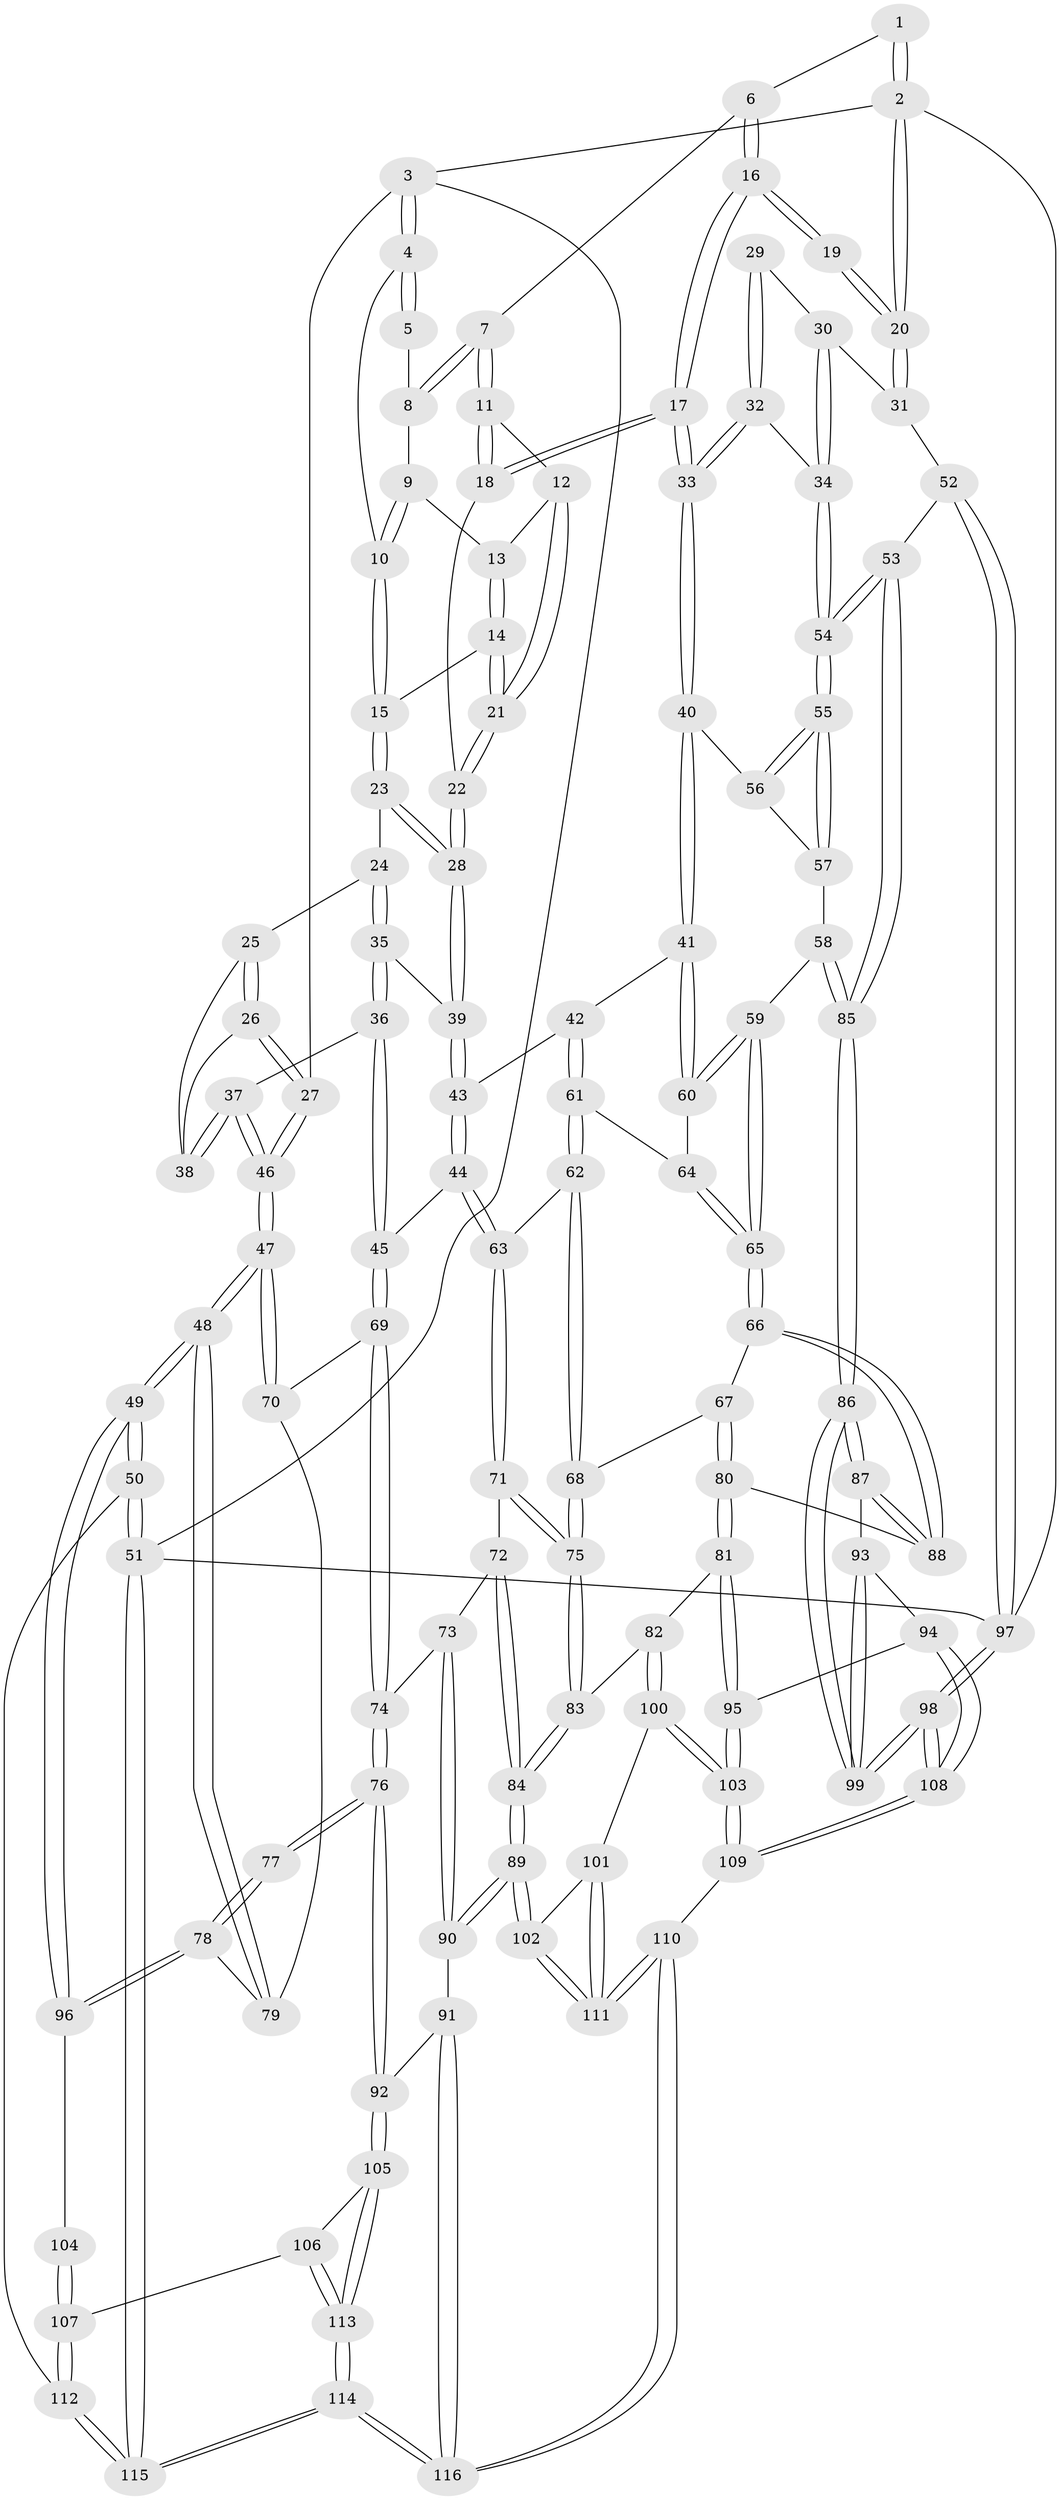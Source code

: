 // Generated by graph-tools (version 1.1) at 2025/11/02/27/25 16:11:54]
// undirected, 116 vertices, 287 edges
graph export_dot {
graph [start="1"]
  node [color=gray90,style=filled];
  1 [pos="+0.6180660202384157+0"];
  2 [pos="+1+0"];
  3 [pos="+0+0"];
  4 [pos="+0+0"];
  5 [pos="+0.4006576889288272+0"];
  6 [pos="+0.644840753759608+0.02366543775821407"];
  7 [pos="+0.5031093914966367+0.11311992335346503"];
  8 [pos="+0.40388349846160615+0.08196107004160685"];
  9 [pos="+0.3977577051516205+0.08922577977248293"];
  10 [pos="+0.31516037876832864+0.1617043815090008"];
  11 [pos="+0.4936948235591061+0.156440574129292"];
  12 [pos="+0.47370879301731633+0.17089804514919152"];
  13 [pos="+0.445488923656812+0.1708138229601786"];
  14 [pos="+0.4084970427871569+0.1876592268144661"];
  15 [pos="+0.3150904823768457+0.16298308820160146"];
  16 [pos="+0.7118080018789982+0.1381711367193718"];
  17 [pos="+0.6583095116196789+0.2643473242863337"];
  18 [pos="+0.5228739091722308+0.1964046361730577"];
  19 [pos="+0.7506166874633637+0.1398796198896416"];
  20 [pos="+1+0"];
  21 [pos="+0.45366346593300333+0.24900882723138235"];
  22 [pos="+0.45662037988890986+0.26531062438954994"];
  23 [pos="+0.30855614385425917+0.1795145761602561"];
  24 [pos="+0.288563653268766+0.2154026455646317"];
  25 [pos="+0.2706435591162064+0.2196066519368149"];
  26 [pos="+0+0.007285714243183737"];
  27 [pos="+0+0"];
  28 [pos="+0.45626634160274243+0.2698811977824386"];
  29 [pos="+0.8770871146340586+0.1921521637392685"];
  30 [pos="+0.9108263802470329+0.1921347335419665"];
  31 [pos="+1+0"];
  32 [pos="+0.8342045342835636+0.3372364877152526"];
  33 [pos="+0.6390913403737042+0.38380781275404974"];
  34 [pos="+0.9932944773836409+0.4210594510241151"];
  35 [pos="+0.31006224588355197+0.2609068930329236"];
  36 [pos="+0.22601990680288442+0.4847841198072695"];
  37 [pos="+0.2090858502036017+0.4636655404986074"];
  38 [pos="+0.16130360838767585+0.3234926349110306"];
  39 [pos="+0.4706199166811814+0.3787862569398286"];
  40 [pos="+0.6338044361119162+0.3938558882712115"];
  41 [pos="+0.6271191860536002+0.3980432952674927"];
  42 [pos="+0.5839284989503618+0.422838136296338"];
  43 [pos="+0.4801602550949765+0.39506312268199534"];
  44 [pos="+0.2811889165669978+0.49445811422373265"];
  45 [pos="+0.2307397754922835+0.4947537677171539"];
  46 [pos="+0+0.3138433881814438"];
  47 [pos="+0+0.5281527546994701"];
  48 [pos="+0+0.6655318313820509"];
  49 [pos="+0+0.7994219218599172"];
  50 [pos="+0+0.8512096091366529"];
  51 [pos="+0+1"];
  52 [pos="+1+0.5245838079855215"];
  53 [pos="+1+0.5184705059519567"];
  54 [pos="+1+0.5066419923027621"];
  55 [pos="+1+0.5091918279688469"];
  56 [pos="+0.7635342662747883+0.4762258107491186"];
  57 [pos="+0.7790190290785355+0.6432655779328579"];
  58 [pos="+0.7779752441592402+0.6449654604985984"];
  59 [pos="+0.7633212122031803+0.6469387639286015"];
  60 [pos="+0.7487700337386299+0.6324936054407203"];
  61 [pos="+0.5789255322316917+0.4740784734379675"];
  62 [pos="+0.564166428559785+0.5277984041786669"];
  63 [pos="+0.3903003509963624+0.6166271548187798"];
  64 [pos="+0.6569469969300925+0.5617272228219804"];
  65 [pos="+0.7055336079253038+0.6757792932774281"];
  66 [pos="+0.6945247913076225+0.6838240395616704"];
  67 [pos="+0.5998506660908773+0.6326315452807849"];
  68 [pos="+0.5657219445822245+0.5973754679001163"];
  69 [pos="+0.20714332849022776+0.5304823984491972"];
  70 [pos="+0.1005600017471175+0.565428542884079"];
  71 [pos="+0.39086192359629107+0.6204369126870074"];
  72 [pos="+0.37600972774896513+0.6648588088652339"];
  73 [pos="+0.32397395112815036+0.7009949749885596"];
  74 [pos="+0.22318149322439257+0.6628092833628677"];
  75 [pos="+0.5078947874021873+0.6886372390306434"];
  76 [pos="+0.17680124509460884+0.7679628565985224"];
  77 [pos="+0.15731071004138358+0.764478065065623"];
  78 [pos="+0.09324331335249471+0.7344681483808791"];
  79 [pos="+0.0752859228360802+0.6733951062345805"];
  80 [pos="+0.6102380735889087+0.741503127751283"];
  81 [pos="+0.5945066376355522+0.7622322617552216"];
  82 [pos="+0.5175638847791775+0.7628544541631204"];
  83 [pos="+0.4994783553552589+0.7504472701561531"];
  84 [pos="+0.4515098014245479+0.7663073095906842"];
  85 [pos="+0.8347827748202037+0.7413129689803911"];
  86 [pos="+0.8347358277572428+0.771541375008283"];
  87 [pos="+0.7064266116748389+0.7574716879384984"];
  88 [pos="+0.6898522898769096+0.7033141578695399"];
  89 [pos="+0.3588369235717793+0.8463452334418812"];
  90 [pos="+0.35802735108338124+0.8460759028287351"];
  91 [pos="+0.2773300882503808+0.8502612718804153"];
  92 [pos="+0.21057500206673008+0.8346005706670451"];
  93 [pos="+0.6946033287363218+0.7819352147834765"];
  94 [pos="+0.660272146959591+0.8157924772993321"];
  95 [pos="+0.6443714441827351+0.8133661095438222"];
  96 [pos="+0+0.7860285067188304"];
  97 [pos="+1+1"];
  98 [pos="+1+1"];
  99 [pos="+0.8972772930960543+0.9356103242326055"];
  100 [pos="+0.5381180326629778+0.8454333619713754"];
  101 [pos="+0.5090541851881949+0.8619323763219935"];
  102 [pos="+0.38153066937517854+0.8853454259132876"];
  103 [pos="+0.5738658238518438+0.8863053992172286"];
  104 [pos="+0.061754366336794875+0.8296164477586601"];
  105 [pos="+0.17913030061500165+0.8764311407902441"];
  106 [pos="+0.09078655429238777+0.8945036052221953"];
  107 [pos="+0.08416659912094616+0.894649358670963"];
  108 [pos="+0.9490667062796231+1"];
  109 [pos="+0.6182230233434959+1"];
  110 [pos="+0.48997984964840846+1"];
  111 [pos="+0.443550320316691+1"];
  112 [pos="+0.0519804319132935+0.9116104650003454"];
  113 [pos="+0.16002717192571653+1"];
  114 [pos="+0.1572939839804898+1"];
  115 [pos="+0.13732534139744548+1"];
  116 [pos="+0.23716753743647132+1"];
  1 -- 2;
  1 -- 2;
  1 -- 6;
  2 -- 3;
  2 -- 20;
  2 -- 20;
  2 -- 97;
  3 -- 4;
  3 -- 4;
  3 -- 27;
  3 -- 51;
  4 -- 5;
  4 -- 5;
  4 -- 10;
  5 -- 8;
  6 -- 7;
  6 -- 16;
  6 -- 16;
  7 -- 8;
  7 -- 8;
  7 -- 11;
  7 -- 11;
  8 -- 9;
  9 -- 10;
  9 -- 10;
  9 -- 13;
  10 -- 15;
  10 -- 15;
  11 -- 12;
  11 -- 18;
  11 -- 18;
  12 -- 13;
  12 -- 21;
  12 -- 21;
  13 -- 14;
  13 -- 14;
  14 -- 15;
  14 -- 21;
  14 -- 21;
  15 -- 23;
  15 -- 23;
  16 -- 17;
  16 -- 17;
  16 -- 19;
  16 -- 19;
  17 -- 18;
  17 -- 18;
  17 -- 33;
  17 -- 33;
  18 -- 22;
  19 -- 20;
  19 -- 20;
  20 -- 31;
  20 -- 31;
  21 -- 22;
  21 -- 22;
  22 -- 28;
  22 -- 28;
  23 -- 24;
  23 -- 28;
  23 -- 28;
  24 -- 25;
  24 -- 35;
  24 -- 35;
  25 -- 26;
  25 -- 26;
  25 -- 38;
  26 -- 27;
  26 -- 27;
  26 -- 38;
  27 -- 46;
  27 -- 46;
  28 -- 39;
  28 -- 39;
  29 -- 30;
  29 -- 32;
  29 -- 32;
  30 -- 31;
  30 -- 34;
  30 -- 34;
  31 -- 52;
  32 -- 33;
  32 -- 33;
  32 -- 34;
  33 -- 40;
  33 -- 40;
  34 -- 54;
  34 -- 54;
  35 -- 36;
  35 -- 36;
  35 -- 39;
  36 -- 37;
  36 -- 45;
  36 -- 45;
  37 -- 38;
  37 -- 38;
  37 -- 46;
  37 -- 46;
  39 -- 43;
  39 -- 43;
  40 -- 41;
  40 -- 41;
  40 -- 56;
  41 -- 42;
  41 -- 60;
  41 -- 60;
  42 -- 43;
  42 -- 61;
  42 -- 61;
  43 -- 44;
  43 -- 44;
  44 -- 45;
  44 -- 63;
  44 -- 63;
  45 -- 69;
  45 -- 69;
  46 -- 47;
  46 -- 47;
  47 -- 48;
  47 -- 48;
  47 -- 70;
  47 -- 70;
  48 -- 49;
  48 -- 49;
  48 -- 79;
  48 -- 79;
  49 -- 50;
  49 -- 50;
  49 -- 96;
  49 -- 96;
  50 -- 51;
  50 -- 51;
  50 -- 112;
  51 -- 115;
  51 -- 115;
  51 -- 97;
  52 -- 53;
  52 -- 97;
  52 -- 97;
  53 -- 54;
  53 -- 54;
  53 -- 85;
  53 -- 85;
  54 -- 55;
  54 -- 55;
  55 -- 56;
  55 -- 56;
  55 -- 57;
  55 -- 57;
  56 -- 57;
  57 -- 58;
  58 -- 59;
  58 -- 85;
  58 -- 85;
  59 -- 60;
  59 -- 60;
  59 -- 65;
  59 -- 65;
  60 -- 64;
  61 -- 62;
  61 -- 62;
  61 -- 64;
  62 -- 63;
  62 -- 68;
  62 -- 68;
  63 -- 71;
  63 -- 71;
  64 -- 65;
  64 -- 65;
  65 -- 66;
  65 -- 66;
  66 -- 67;
  66 -- 88;
  66 -- 88;
  67 -- 68;
  67 -- 80;
  67 -- 80;
  68 -- 75;
  68 -- 75;
  69 -- 70;
  69 -- 74;
  69 -- 74;
  70 -- 79;
  71 -- 72;
  71 -- 75;
  71 -- 75;
  72 -- 73;
  72 -- 84;
  72 -- 84;
  73 -- 74;
  73 -- 90;
  73 -- 90;
  74 -- 76;
  74 -- 76;
  75 -- 83;
  75 -- 83;
  76 -- 77;
  76 -- 77;
  76 -- 92;
  76 -- 92;
  77 -- 78;
  77 -- 78;
  78 -- 79;
  78 -- 96;
  78 -- 96;
  80 -- 81;
  80 -- 81;
  80 -- 88;
  81 -- 82;
  81 -- 95;
  81 -- 95;
  82 -- 83;
  82 -- 100;
  82 -- 100;
  83 -- 84;
  83 -- 84;
  84 -- 89;
  84 -- 89;
  85 -- 86;
  85 -- 86;
  86 -- 87;
  86 -- 87;
  86 -- 99;
  86 -- 99;
  87 -- 88;
  87 -- 88;
  87 -- 93;
  89 -- 90;
  89 -- 90;
  89 -- 102;
  89 -- 102;
  90 -- 91;
  91 -- 92;
  91 -- 116;
  91 -- 116;
  92 -- 105;
  92 -- 105;
  93 -- 94;
  93 -- 99;
  93 -- 99;
  94 -- 95;
  94 -- 108;
  94 -- 108;
  95 -- 103;
  95 -- 103;
  96 -- 104;
  97 -- 98;
  97 -- 98;
  98 -- 99;
  98 -- 99;
  98 -- 108;
  98 -- 108;
  100 -- 101;
  100 -- 103;
  100 -- 103;
  101 -- 102;
  101 -- 111;
  101 -- 111;
  102 -- 111;
  102 -- 111;
  103 -- 109;
  103 -- 109;
  104 -- 107;
  104 -- 107;
  105 -- 106;
  105 -- 113;
  105 -- 113;
  106 -- 107;
  106 -- 113;
  106 -- 113;
  107 -- 112;
  107 -- 112;
  108 -- 109;
  108 -- 109;
  109 -- 110;
  110 -- 111;
  110 -- 111;
  110 -- 116;
  110 -- 116;
  112 -- 115;
  112 -- 115;
  113 -- 114;
  113 -- 114;
  114 -- 115;
  114 -- 115;
  114 -- 116;
  114 -- 116;
}

